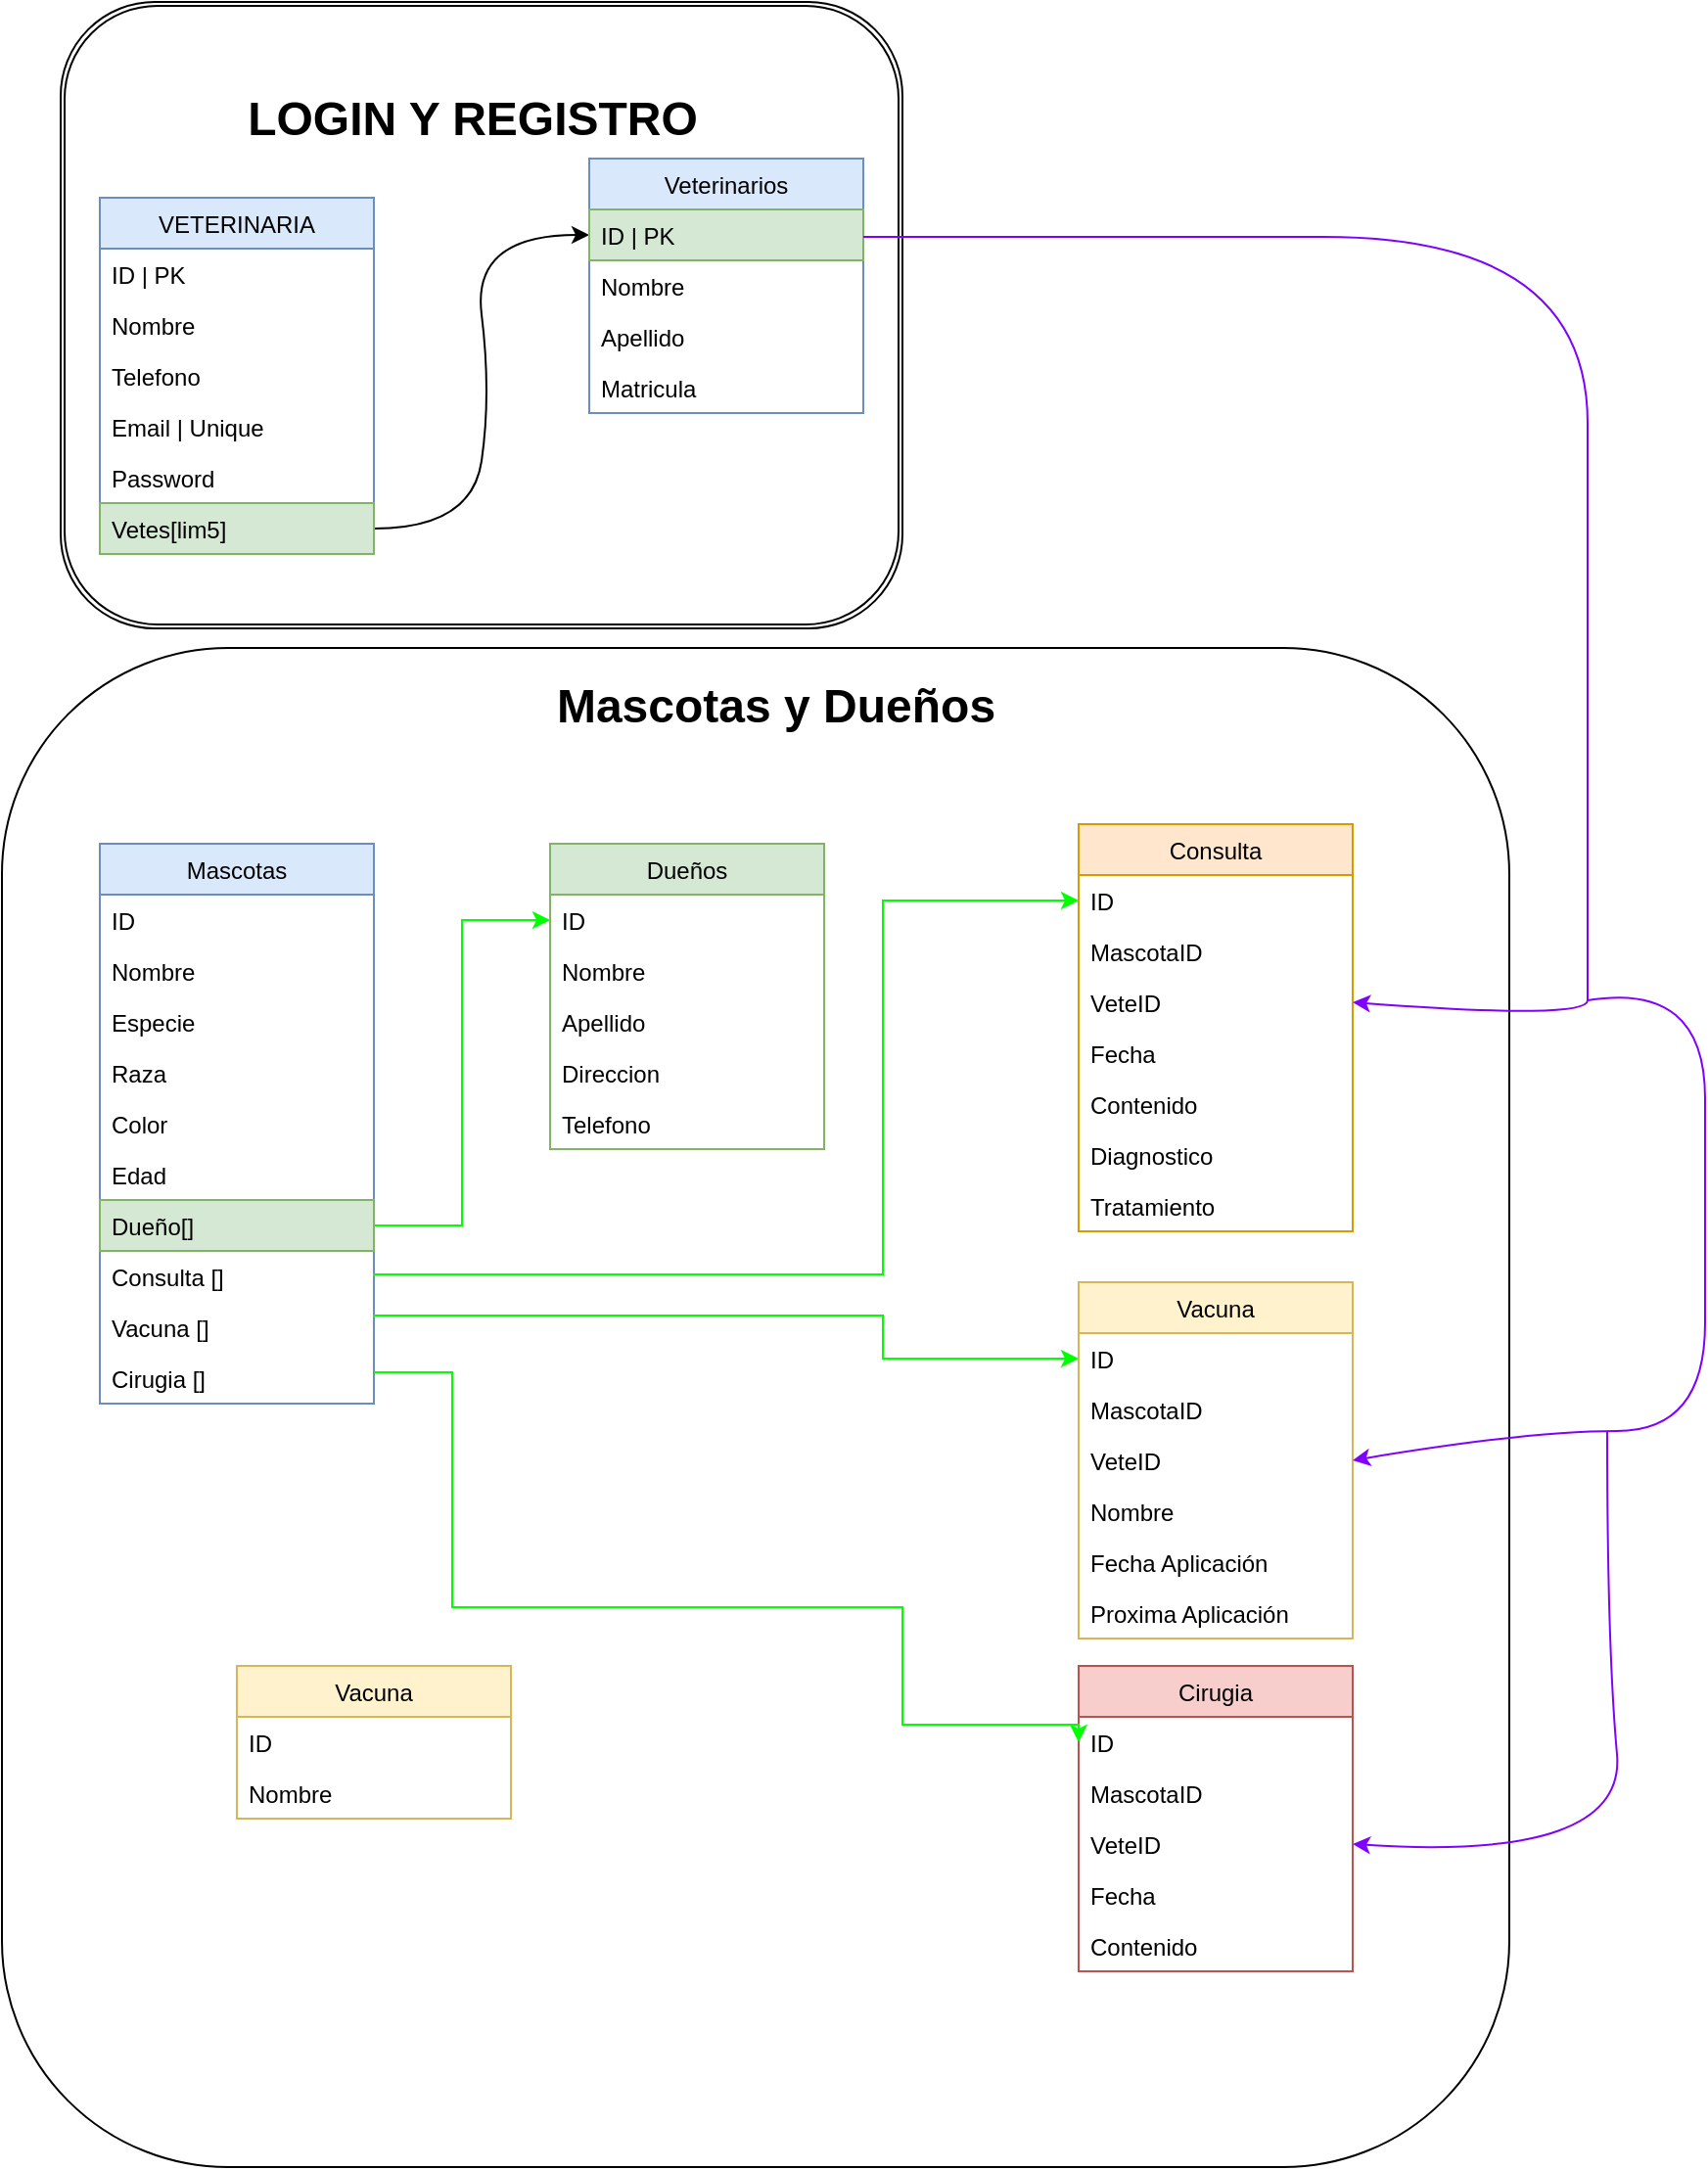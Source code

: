 <mxfile version="14.6.3" type="device"><diagram id="C5RBs43oDa-KdzZeNtuy" name="Page-1"><mxGraphModel dx="1105" dy="3842" grid="1" gridSize="10" guides="1" tooltips="1" connect="1" arrows="1" fold="1" page="1" pageScale="1" pageWidth="1169" pageHeight="1654" math="0" shadow="0"><root><mxCell id="WIyWlLk6GJQsqaUBKTNV-0"/><mxCell id="WIyWlLk6GJQsqaUBKTNV-1" parent="WIyWlLk6GJQsqaUBKTNV-0"/><mxCell id="4ydTMwHmLgqE0QaqOqZU-13" value="" style="shape=ext;double=1;rounded=1;whiteSpace=wrap;html=1;" parent="WIyWlLk6GJQsqaUBKTNV-1" vertex="1"><mxGeometry x="30" y="-3140" width="430" height="320" as="geometry"/></mxCell><mxCell id="4ydTMwHmLgqE0QaqOqZU-16" value="" style="curved=1;endArrow=classic;html=1;entryX=0;entryY=0.5;entryDx=0;entryDy=0;exitX=1;exitY=0.5;exitDx=0;exitDy=0;" parent="WIyWlLk6GJQsqaUBKTNV-1" source="4ydTMwHmLgqE0QaqOqZU-5" target="4ydTMwHmLgqE0QaqOqZU-11" edge="1"><mxGeometry width="50" height="50" relative="1" as="geometry"><mxPoint x="370" y="-2940" as="sourcePoint"/><mxPoint x="420" y="-2990" as="targetPoint"/><Array as="points"><mxPoint x="240" y="-2871"/><mxPoint x="250" y="-2940"/><mxPoint x="240" y="-3021"/></Array></mxGeometry></mxCell><mxCell id="4ydTMwHmLgqE0QaqOqZU-14" value="LOGIN Y REGISTRO" style="text;strokeColor=none;fillColor=none;html=1;fontSize=24;fontStyle=1;verticalAlign=middle;align=center;" parent="WIyWlLk6GJQsqaUBKTNV-1" vertex="1"><mxGeometry x="190" y="-3100" width="100" height="40" as="geometry"/></mxCell><mxCell id="4ydTMwHmLgqE0QaqOqZU-17" value="" style="rounded=1;whiteSpace=wrap;html=1;" parent="WIyWlLk6GJQsqaUBKTNV-1" vertex="1"><mxGeometry y="-2810" width="770" height="776" as="geometry"/></mxCell><mxCell id="4ydTMwHmLgqE0QaqOqZU-19" value="Mascotas y Dueños" style="text;strokeColor=none;fillColor=none;html=1;fontSize=24;fontStyle=1;verticalAlign=middle;align=center;" parent="WIyWlLk6GJQsqaUBKTNV-1" vertex="1"><mxGeometry x="345" y="-2800" width="100" height="40" as="geometry"/></mxCell><mxCell id="4ydTMwHmLgqE0QaqOqZU-42" style="edgeStyle=orthogonalEdgeStyle;rounded=0;orthogonalLoop=1;jettySize=auto;html=1;exitX=1;exitY=0.5;exitDx=0;exitDy=0;entryX=0;entryY=0.5;entryDx=0;entryDy=0;strokeColor=#00FF00;" parent="WIyWlLk6GJQsqaUBKTNV-1" source="4ydTMwHmLgqE0QaqOqZU-30" target="4ydTMwHmLgqE0QaqOqZU-32" edge="1"><mxGeometry relative="1" as="geometry"/></mxCell><mxCell id="4ydTMwHmLgqE0QaqOqZU-0" value="VETERINARIA" style="swimlane;fontStyle=0;childLayout=stackLayout;horizontal=1;startSize=26;fillColor=#dae8fc;horizontalStack=0;resizeParent=1;resizeParentMax=0;resizeLast=0;collapsible=1;marginBottom=0;strokeColor=#6c8ebf;" parent="WIyWlLk6GJQsqaUBKTNV-1" vertex="1"><mxGeometry x="50" y="-3040" width="140" height="182" as="geometry"/></mxCell><mxCell id="4ydTMwHmLgqE0QaqOqZU-6" value="ID | PK" style="text;strokeColor=none;fillColor=none;align=left;verticalAlign=top;spacingLeft=4;spacingRight=4;overflow=hidden;rotatable=0;points=[[0,0.5],[1,0.5]];portConstraint=eastwest;" parent="4ydTMwHmLgqE0QaqOqZU-0" vertex="1"><mxGeometry y="26" width="140" height="26" as="geometry"/></mxCell><mxCell id="4ydTMwHmLgqE0QaqOqZU-1" value="Nombre" style="text;strokeColor=none;fillColor=none;align=left;verticalAlign=top;spacingLeft=4;spacingRight=4;overflow=hidden;rotatable=0;points=[[0,0.5],[1,0.5]];portConstraint=eastwest;" parent="4ydTMwHmLgqE0QaqOqZU-0" vertex="1"><mxGeometry y="52" width="140" height="26" as="geometry"/></mxCell><mxCell id="4ydTMwHmLgqE0QaqOqZU-2" value="Telefono" style="text;strokeColor=none;fillColor=none;align=left;verticalAlign=top;spacingLeft=4;spacingRight=4;overflow=hidden;rotatable=0;points=[[0,0.5],[1,0.5]];portConstraint=eastwest;" parent="4ydTMwHmLgqE0QaqOqZU-0" vertex="1"><mxGeometry y="78" width="140" height="26" as="geometry"/></mxCell><mxCell id="4ydTMwHmLgqE0QaqOqZU-3" value="Email | Unique" style="text;strokeColor=none;fillColor=none;align=left;verticalAlign=top;spacingLeft=4;spacingRight=4;overflow=hidden;rotatable=0;points=[[0,0.5],[1,0.5]];portConstraint=eastwest;" parent="4ydTMwHmLgqE0QaqOqZU-0" vertex="1"><mxGeometry y="104" width="140" height="26" as="geometry"/></mxCell><mxCell id="4ydTMwHmLgqE0QaqOqZU-4" value="Password" style="text;strokeColor=none;fillColor=none;align=left;verticalAlign=top;spacingLeft=4;spacingRight=4;overflow=hidden;rotatable=0;points=[[0,0.5],[1,0.5]];portConstraint=eastwest;" parent="4ydTMwHmLgqE0QaqOqZU-0" vertex="1"><mxGeometry y="130" width="140" height="26" as="geometry"/></mxCell><mxCell id="4ydTMwHmLgqE0QaqOqZU-5" value="Vetes[lim5]" style="text;strokeColor=#82b366;fillColor=#d5e8d4;align=left;verticalAlign=top;spacingLeft=4;spacingRight=4;overflow=hidden;rotatable=0;points=[[0,0.5],[1,0.5]];portConstraint=eastwest;" parent="4ydTMwHmLgqE0QaqOqZU-0" vertex="1"><mxGeometry y="156" width="140" height="26" as="geometry"/></mxCell><mxCell id="4ydTMwHmLgqE0QaqOqZU-7" value="Veterinarios" style="swimlane;fontStyle=0;childLayout=stackLayout;horizontal=1;startSize=26;fillColor=#dae8fc;horizontalStack=0;resizeParent=1;resizeParentMax=0;resizeLast=0;collapsible=1;marginBottom=0;strokeColor=#6c8ebf;" parent="WIyWlLk6GJQsqaUBKTNV-1" vertex="1"><mxGeometry x="300" y="-3060" width="140" height="130" as="geometry"/></mxCell><mxCell id="4ydTMwHmLgqE0QaqOqZU-11" value="ID | PK" style="text;strokeColor=#82b366;fillColor=#d5e8d4;align=left;verticalAlign=top;spacingLeft=4;spacingRight=4;overflow=hidden;rotatable=0;points=[[0,0.5],[1,0.5]];portConstraint=eastwest;" parent="4ydTMwHmLgqE0QaqOqZU-7" vertex="1"><mxGeometry y="26" width="140" height="26" as="geometry"/></mxCell><mxCell id="4ydTMwHmLgqE0QaqOqZU-8" value="Nombre" style="text;strokeColor=none;fillColor=none;align=left;verticalAlign=top;spacingLeft=4;spacingRight=4;overflow=hidden;rotatable=0;points=[[0,0.5],[1,0.5]];portConstraint=eastwest;" parent="4ydTMwHmLgqE0QaqOqZU-7" vertex="1"><mxGeometry y="52" width="140" height="26" as="geometry"/></mxCell><mxCell id="4ydTMwHmLgqE0QaqOqZU-9" value="Apellido" style="text;strokeColor=none;fillColor=none;align=left;verticalAlign=top;spacingLeft=4;spacingRight=4;overflow=hidden;rotatable=0;points=[[0,0.5],[1,0.5]];portConstraint=eastwest;" parent="4ydTMwHmLgqE0QaqOqZU-7" vertex="1"><mxGeometry y="78" width="140" height="26" as="geometry"/></mxCell><mxCell id="4ydTMwHmLgqE0QaqOqZU-10" value="Matricula" style="text;strokeColor=none;fillColor=none;align=left;verticalAlign=top;spacingLeft=4;spacingRight=4;overflow=hidden;rotatable=0;points=[[0,0.5],[1,0.5]];portConstraint=eastwest;" parent="4ydTMwHmLgqE0QaqOqZU-7" vertex="1"><mxGeometry y="104" width="140" height="26" as="geometry"/></mxCell><mxCell id="4ydTMwHmLgqE0QaqOqZU-20" value="Mascotas" style="swimlane;fontStyle=0;childLayout=stackLayout;horizontal=1;startSize=26;fillColor=#dae8fc;horizontalStack=0;resizeParent=1;resizeParentMax=0;resizeLast=0;collapsible=1;marginBottom=0;strokeColor=#6c8ebf;" parent="WIyWlLk6GJQsqaUBKTNV-1" vertex="1"><mxGeometry x="50" y="-2710" width="140" height="286" as="geometry"/></mxCell><mxCell id="4ydTMwHmLgqE0QaqOqZU-24" value="ID" style="text;strokeColor=none;fillColor=none;align=left;verticalAlign=top;spacingLeft=4;spacingRight=4;overflow=hidden;rotatable=0;points=[[0,0.5],[1,0.5]];portConstraint=eastwest;" parent="4ydTMwHmLgqE0QaqOqZU-20" vertex="1"><mxGeometry y="26" width="140" height="26" as="geometry"/></mxCell><mxCell id="4ydTMwHmLgqE0QaqOqZU-21" value="Nombre" style="text;strokeColor=none;fillColor=none;align=left;verticalAlign=top;spacingLeft=4;spacingRight=4;overflow=hidden;rotatable=0;points=[[0,0.5],[1,0.5]];portConstraint=eastwest;" parent="4ydTMwHmLgqE0QaqOqZU-20" vertex="1"><mxGeometry y="52" width="140" height="26" as="geometry"/></mxCell><mxCell id="4ydTMwHmLgqE0QaqOqZU-22" value="Especie" style="text;strokeColor=none;fillColor=none;align=left;verticalAlign=top;spacingLeft=4;spacingRight=4;overflow=hidden;rotatable=0;points=[[0,0.5],[1,0.5]];portConstraint=eastwest;" parent="4ydTMwHmLgqE0QaqOqZU-20" vertex="1"><mxGeometry y="78" width="140" height="26" as="geometry"/></mxCell><mxCell id="4ydTMwHmLgqE0QaqOqZU-23" value="Raza" style="text;strokeColor=none;fillColor=none;align=left;verticalAlign=top;spacingLeft=4;spacingRight=4;overflow=hidden;rotatable=0;points=[[0,0.5],[1,0.5]];portConstraint=eastwest;" parent="4ydTMwHmLgqE0QaqOqZU-20" vertex="1"><mxGeometry y="104" width="140" height="26" as="geometry"/></mxCell><mxCell id="4ydTMwHmLgqE0QaqOqZU-25" value="Color" style="text;strokeColor=none;fillColor=none;align=left;verticalAlign=top;spacingLeft=4;spacingRight=4;overflow=hidden;rotatable=0;points=[[0,0.5],[1,0.5]];portConstraint=eastwest;" parent="4ydTMwHmLgqE0QaqOqZU-20" vertex="1"><mxGeometry y="130" width="140" height="26" as="geometry"/></mxCell><mxCell id="4ydTMwHmLgqE0QaqOqZU-26" value="Edad" style="text;strokeColor=none;fillColor=none;align=left;verticalAlign=top;spacingLeft=4;spacingRight=4;overflow=hidden;rotatable=0;points=[[0,0.5],[1,0.5]];portConstraint=eastwest;" parent="4ydTMwHmLgqE0QaqOqZU-20" vertex="1"><mxGeometry y="156" width="140" height="26" as="geometry"/></mxCell><mxCell id="4ydTMwHmLgqE0QaqOqZU-30" value="Dueño[]" style="text;strokeColor=#82b366;fillColor=#d5e8d4;align=left;verticalAlign=top;spacingLeft=4;spacingRight=4;overflow=hidden;rotatable=0;points=[[0,0.5],[1,0.5]];portConstraint=eastwest;" parent="4ydTMwHmLgqE0QaqOqZU-20" vertex="1"><mxGeometry y="182" width="140" height="26" as="geometry"/></mxCell><mxCell id="f5wsLVUGdqlE2WrLPw7I-13" value="Consulta []" style="text;strokeColor=none;fillColor=none;align=left;verticalAlign=top;spacingLeft=4;spacingRight=4;overflow=hidden;rotatable=0;points=[[0,0.5],[1,0.5]];portConstraint=eastwest;" vertex="1" parent="4ydTMwHmLgqE0QaqOqZU-20"><mxGeometry y="208" width="140" height="26" as="geometry"/></mxCell><mxCell id="f5wsLVUGdqlE2WrLPw7I-14" value="Vacuna []" style="text;strokeColor=none;fillColor=none;align=left;verticalAlign=top;spacingLeft=4;spacingRight=4;overflow=hidden;rotatable=0;points=[[0,0.5],[1,0.5]];portConstraint=eastwest;" vertex="1" parent="4ydTMwHmLgqE0QaqOqZU-20"><mxGeometry y="234" width="140" height="26" as="geometry"/></mxCell><mxCell id="f5wsLVUGdqlE2WrLPw7I-15" value="Cirugia []" style="text;strokeColor=none;fillColor=none;align=left;verticalAlign=top;spacingLeft=4;spacingRight=4;overflow=hidden;rotatable=0;points=[[0,0.5],[1,0.5]];portConstraint=eastwest;" vertex="1" parent="4ydTMwHmLgqE0QaqOqZU-20"><mxGeometry y="260" width="140" height="26" as="geometry"/></mxCell><mxCell id="4ydTMwHmLgqE0QaqOqZU-31" value="Dueños" style="swimlane;fontStyle=0;childLayout=stackLayout;horizontal=1;startSize=26;fillColor=#d5e8d4;horizontalStack=0;resizeParent=1;resizeParentMax=0;resizeLast=0;collapsible=1;marginBottom=0;strokeColor=#82b366;" parent="WIyWlLk6GJQsqaUBKTNV-1" vertex="1"><mxGeometry x="280" y="-2710" width="140" height="156" as="geometry"/></mxCell><mxCell id="4ydTMwHmLgqE0QaqOqZU-32" value="ID" style="text;strokeColor=none;fillColor=none;align=left;verticalAlign=top;spacingLeft=4;spacingRight=4;overflow=hidden;rotatable=0;points=[[0,0.5],[1,0.5]];portConstraint=eastwest;" parent="4ydTMwHmLgqE0QaqOqZU-31" vertex="1"><mxGeometry y="26" width="140" height="26" as="geometry"/></mxCell><mxCell id="4ydTMwHmLgqE0QaqOqZU-33" value="Nombre" style="text;strokeColor=none;fillColor=none;align=left;verticalAlign=top;spacingLeft=4;spacingRight=4;overflow=hidden;rotatable=0;points=[[0,0.5],[1,0.5]];portConstraint=eastwest;" parent="4ydTMwHmLgqE0QaqOqZU-31" vertex="1"><mxGeometry y="52" width="140" height="26" as="geometry"/></mxCell><mxCell id="4ydTMwHmLgqE0QaqOqZU-34" value="Apellido" style="text;strokeColor=none;fillColor=none;align=left;verticalAlign=top;spacingLeft=4;spacingRight=4;overflow=hidden;rotatable=0;points=[[0,0.5],[1,0.5]];portConstraint=eastwest;" parent="4ydTMwHmLgqE0QaqOqZU-31" vertex="1"><mxGeometry y="78" width="140" height="26" as="geometry"/></mxCell><mxCell id="4ydTMwHmLgqE0QaqOqZU-35" value="Direccion" style="text;strokeColor=none;fillColor=none;align=left;verticalAlign=top;spacingLeft=4;spacingRight=4;overflow=hidden;rotatable=0;points=[[0,0.5],[1,0.5]];portConstraint=eastwest;" parent="4ydTMwHmLgqE0QaqOqZU-31" vertex="1"><mxGeometry y="104" width="140" height="26" as="geometry"/></mxCell><mxCell id="4ydTMwHmLgqE0QaqOqZU-36" value="Telefono" style="text;strokeColor=none;fillColor=none;align=left;verticalAlign=top;spacingLeft=4;spacingRight=4;overflow=hidden;rotatable=0;points=[[0,0.5],[1,0.5]];portConstraint=eastwest;" parent="4ydTMwHmLgqE0QaqOqZU-31" vertex="1"><mxGeometry y="130" width="140" height="26" as="geometry"/></mxCell><mxCell id="4ydTMwHmLgqE0QaqOqZU-44" value="Consulta" style="swimlane;fontStyle=0;childLayout=stackLayout;horizontal=1;startSize=26;fillColor=#ffe6cc;horizontalStack=0;resizeParent=1;resizeParentMax=0;resizeLast=0;collapsible=1;marginBottom=0;strokeColor=#d79b00;" parent="WIyWlLk6GJQsqaUBKTNV-1" vertex="1"><mxGeometry x="550" y="-2720" width="140" height="208" as="geometry"/></mxCell><mxCell id="4ydTMwHmLgqE0QaqOqZU-45" value="ID" style="text;strokeColor=none;fillColor=none;align=left;verticalAlign=top;spacingLeft=4;spacingRight=4;overflow=hidden;rotatable=0;points=[[0,0.5],[1,0.5]];portConstraint=eastwest;" parent="4ydTMwHmLgqE0QaqOqZU-44" vertex="1"><mxGeometry y="26" width="140" height="26" as="geometry"/></mxCell><mxCell id="4ydTMwHmLgqE0QaqOqZU-46" value="MascotaID" style="text;strokeColor=none;fillColor=none;align=left;verticalAlign=top;spacingLeft=4;spacingRight=4;overflow=hidden;rotatable=0;points=[[0,0.5],[1,0.5]];portConstraint=eastwest;" parent="4ydTMwHmLgqE0QaqOqZU-44" vertex="1"><mxGeometry y="52" width="140" height="26" as="geometry"/></mxCell><mxCell id="4ydTMwHmLgqE0QaqOqZU-73" value="VeteID" style="text;strokeColor=none;fillColor=none;align=left;verticalAlign=top;spacingLeft=4;spacingRight=4;overflow=hidden;rotatable=0;points=[[0,0.5],[1,0.5]];portConstraint=eastwest;" parent="4ydTMwHmLgqE0QaqOqZU-44" vertex="1"><mxGeometry y="78" width="140" height="26" as="geometry"/></mxCell><mxCell id="4ydTMwHmLgqE0QaqOqZU-66" value="Fecha" style="text;strokeColor=none;fillColor=none;align=left;verticalAlign=top;spacingLeft=4;spacingRight=4;overflow=hidden;rotatable=0;points=[[0,0.5],[1,0.5]];portConstraint=eastwest;" parent="4ydTMwHmLgqE0QaqOqZU-44" vertex="1"><mxGeometry y="104" width="140" height="26" as="geometry"/></mxCell><mxCell id="4ydTMwHmLgqE0QaqOqZU-47" value="Contenido" style="text;strokeColor=none;fillColor=none;align=left;verticalAlign=top;spacingLeft=4;spacingRight=4;overflow=hidden;rotatable=0;points=[[0,0.5],[1,0.5]];portConstraint=eastwest;" parent="4ydTMwHmLgqE0QaqOqZU-44" vertex="1"><mxGeometry y="130" width="140" height="26" as="geometry"/></mxCell><mxCell id="4ydTMwHmLgqE0QaqOqZU-48" value="Diagnostico" style="text;strokeColor=none;fillColor=none;align=left;verticalAlign=top;spacingLeft=4;spacingRight=4;overflow=hidden;rotatable=0;points=[[0,0.5],[1,0.5]];portConstraint=eastwest;" parent="4ydTMwHmLgqE0QaqOqZU-44" vertex="1"><mxGeometry y="156" width="140" height="26" as="geometry"/></mxCell><mxCell id="4ydTMwHmLgqE0QaqOqZU-49" value="Tratamiento" style="text;strokeColor=none;fillColor=none;align=left;verticalAlign=top;spacingLeft=4;spacingRight=4;overflow=hidden;rotatable=0;points=[[0,0.5],[1,0.5]];portConstraint=eastwest;" parent="4ydTMwHmLgqE0QaqOqZU-44" vertex="1"><mxGeometry y="182" width="140" height="26" as="geometry"/></mxCell><mxCell id="4ydTMwHmLgqE0QaqOqZU-56" value="Vacuna" style="swimlane;fontStyle=0;childLayout=stackLayout;horizontal=1;startSize=26;fillColor=#fff2cc;horizontalStack=0;resizeParent=1;resizeParentMax=0;resizeLast=0;collapsible=1;marginBottom=0;strokeColor=#d6b656;" parent="WIyWlLk6GJQsqaUBKTNV-1" vertex="1"><mxGeometry x="550" y="-2486" width="140" height="182" as="geometry"/></mxCell><mxCell id="4ydTMwHmLgqE0QaqOqZU-57" value="ID" style="text;strokeColor=none;fillColor=none;align=left;verticalAlign=top;spacingLeft=4;spacingRight=4;overflow=hidden;rotatable=0;points=[[0,0.5],[1,0.5]];portConstraint=eastwest;" parent="4ydTMwHmLgqE0QaqOqZU-56" vertex="1"><mxGeometry y="26" width="140" height="26" as="geometry"/></mxCell><mxCell id="4ydTMwHmLgqE0QaqOqZU-67" value="MascotaID" style="text;strokeColor=none;fillColor=none;align=left;verticalAlign=top;spacingLeft=4;spacingRight=4;overflow=hidden;rotatable=0;points=[[0,0.5],[1,0.5]];portConstraint=eastwest;" parent="4ydTMwHmLgqE0QaqOqZU-56" vertex="1"><mxGeometry y="52" width="140" height="26" as="geometry"/></mxCell><mxCell id="4ydTMwHmLgqE0QaqOqZU-74" value="VeteID" style="text;strokeColor=none;fillColor=none;align=left;verticalAlign=top;spacingLeft=4;spacingRight=4;overflow=hidden;rotatable=0;points=[[0,0.5],[1,0.5]];portConstraint=eastwest;" parent="4ydTMwHmLgqE0QaqOqZU-56" vertex="1"><mxGeometry y="78" width="140" height="26" as="geometry"/></mxCell><mxCell id="4ydTMwHmLgqE0QaqOqZU-58" value="Nombre" style="text;strokeColor=none;fillColor=none;align=left;verticalAlign=top;spacingLeft=4;spacingRight=4;overflow=hidden;rotatable=0;points=[[0,0.5],[1,0.5]];portConstraint=eastwest;" parent="4ydTMwHmLgqE0QaqOqZU-56" vertex="1"><mxGeometry y="104" width="140" height="26" as="geometry"/></mxCell><mxCell id="4ydTMwHmLgqE0QaqOqZU-59" value="Fecha Aplicación" style="text;strokeColor=none;fillColor=none;align=left;verticalAlign=top;spacingLeft=4;spacingRight=4;overflow=hidden;rotatable=0;points=[[0,0.5],[1,0.5]];portConstraint=eastwest;" parent="4ydTMwHmLgqE0QaqOqZU-56" vertex="1"><mxGeometry y="130" width="140" height="26" as="geometry"/></mxCell><mxCell id="4ydTMwHmLgqE0QaqOqZU-60" value="Proxima Aplicación" style="text;strokeColor=none;fillColor=none;align=left;verticalAlign=top;spacingLeft=4;spacingRight=4;overflow=hidden;rotatable=0;points=[[0,0.5],[1,0.5]];portConstraint=eastwest;" parent="4ydTMwHmLgqE0QaqOqZU-56" vertex="1"><mxGeometry y="156" width="140" height="26" as="geometry"/></mxCell><mxCell id="4ydTMwHmLgqE0QaqOqZU-50" value="Cirugia" style="swimlane;fontStyle=0;childLayout=stackLayout;horizontal=1;startSize=26;fillColor=#f8cecc;horizontalStack=0;resizeParent=1;resizeParentMax=0;resizeLast=0;collapsible=1;marginBottom=0;strokeColor=#b85450;" parent="WIyWlLk6GJQsqaUBKTNV-1" vertex="1"><mxGeometry x="550" y="-2290" width="140" height="156" as="geometry"/></mxCell><mxCell id="4ydTMwHmLgqE0QaqOqZU-51" value="ID" style="text;strokeColor=none;fillColor=none;align=left;verticalAlign=top;spacingLeft=4;spacingRight=4;overflow=hidden;rotatable=0;points=[[0,0.5],[1,0.5]];portConstraint=eastwest;" parent="4ydTMwHmLgqE0QaqOqZU-50" vertex="1"><mxGeometry y="26" width="140" height="26" as="geometry"/></mxCell><mxCell id="4ydTMwHmLgqE0QaqOqZU-68" value="MascotaID" style="text;strokeColor=none;fillColor=none;align=left;verticalAlign=top;spacingLeft=4;spacingRight=4;overflow=hidden;rotatable=0;points=[[0,0.5],[1,0.5]];portConstraint=eastwest;" parent="4ydTMwHmLgqE0QaqOqZU-50" vertex="1"><mxGeometry y="52" width="140" height="26" as="geometry"/></mxCell><mxCell id="4ydTMwHmLgqE0QaqOqZU-75" value="VeteID" style="text;strokeColor=none;fillColor=none;align=left;verticalAlign=top;spacingLeft=4;spacingRight=4;overflow=hidden;rotatable=0;points=[[0,0.5],[1,0.5]];portConstraint=eastwest;" parent="4ydTMwHmLgqE0QaqOqZU-50" vertex="1"><mxGeometry y="78" width="140" height="26" as="geometry"/></mxCell><mxCell id="4ydTMwHmLgqE0QaqOqZU-52" value="Fecha" style="text;strokeColor=none;fillColor=none;align=left;verticalAlign=top;spacingLeft=4;spacingRight=4;overflow=hidden;rotatable=0;points=[[0,0.5],[1,0.5]];portConstraint=eastwest;" parent="4ydTMwHmLgqE0QaqOqZU-50" vertex="1"><mxGeometry y="104" width="140" height="26" as="geometry"/></mxCell><mxCell id="4ydTMwHmLgqE0QaqOqZU-53" value="Contenido" style="text;strokeColor=none;fillColor=none;align=left;verticalAlign=top;spacingLeft=4;spacingRight=4;overflow=hidden;rotatable=0;points=[[0,0.5],[1,0.5]];portConstraint=eastwest;" parent="4ydTMwHmLgqE0QaqOqZU-50" vertex="1"><mxGeometry y="130" width="140" height="26" as="geometry"/></mxCell><mxCell id="4ydTMwHmLgqE0QaqOqZU-76" value="" style="curved=1;endArrow=classic;html=1;entryX=1;entryY=0.5;entryDx=0;entryDy=0;strokeColor=#7F00FF;" parent="WIyWlLk6GJQsqaUBKTNV-1" target="4ydTMwHmLgqE0QaqOqZU-73" edge="1"><mxGeometry width="50" height="50" relative="1" as="geometry"><mxPoint x="440" y="-3020" as="sourcePoint"/><mxPoint x="490" y="-3070" as="targetPoint"/><Array as="points"><mxPoint x="540" y="-3020"/><mxPoint x="810" y="-3020"/><mxPoint x="810" y="-2830"/><mxPoint x="810" y="-2720"/><mxPoint x="810" y="-2670"/><mxPoint x="810" y="-2640"/><mxPoint x="810" y="-2620"/></Array></mxGeometry></mxCell><mxCell id="4ydTMwHmLgqE0QaqOqZU-77" value="" style="curved=1;endArrow=classic;html=1;entryX=1;entryY=0.5;entryDx=0;entryDy=0;strokeColor=#7F00FF;" parent="WIyWlLk6GJQsqaUBKTNV-1" target="4ydTMwHmLgqE0QaqOqZU-74" edge="1"><mxGeometry width="50" height="50" relative="1" as="geometry"><mxPoint x="810" y="-2630" as="sourcePoint"/><mxPoint x="860" y="-2680" as="targetPoint"/><Array as="points"><mxPoint x="870" y="-2640"/><mxPoint x="870" y="-2520"/><mxPoint x="870" y="-2410"/><mxPoint x="780" y="-2410"/></Array></mxGeometry></mxCell><mxCell id="4ydTMwHmLgqE0QaqOqZU-78" value="" style="curved=1;endArrow=classic;html=1;entryX=1;entryY=0.5;entryDx=0;entryDy=0;strokeColor=#7F00FF;" parent="WIyWlLk6GJQsqaUBKTNV-1" target="4ydTMwHmLgqE0QaqOqZU-75" edge="1"><mxGeometry width="50" height="50" relative="1" as="geometry"><mxPoint x="820" y="-2410" as="sourcePoint"/><mxPoint x="820" y="-2470" as="targetPoint"/><Array as="points"><mxPoint x="820" y="-2410"/><mxPoint x="820" y="-2300"/><mxPoint x="830" y="-2190"/></Array></mxGeometry></mxCell><mxCell id="f5wsLVUGdqlE2WrLPw7I-16" style="edgeStyle=orthogonalEdgeStyle;rounded=0;orthogonalLoop=1;jettySize=auto;html=1;exitX=1;exitY=0.5;exitDx=0;exitDy=0;entryX=0;entryY=0.5;entryDx=0;entryDy=0;strokeColor=#00FF00;" edge="1" parent="WIyWlLk6GJQsqaUBKTNV-1" source="f5wsLVUGdqlE2WrLPw7I-13" target="4ydTMwHmLgqE0QaqOqZU-45"><mxGeometry relative="1" as="geometry"><mxPoint x="200" y="-2505" as="sourcePoint"/><mxPoint x="290" y="-2661" as="targetPoint"/><Array as="points"><mxPoint x="190" y="-2490"/><mxPoint x="450" y="-2490"/><mxPoint x="450" y="-2681"/></Array></mxGeometry></mxCell><mxCell id="f5wsLVUGdqlE2WrLPw7I-17" style="edgeStyle=orthogonalEdgeStyle;rounded=0;orthogonalLoop=1;jettySize=auto;html=1;exitX=1;exitY=0.5;exitDx=0;exitDy=0;entryX=0;entryY=0.5;entryDx=0;entryDy=0;strokeColor=#00FF00;" edge="1" parent="WIyWlLk6GJQsqaUBKTNV-1" target="4ydTMwHmLgqE0QaqOqZU-57"><mxGeometry relative="1" as="geometry"><mxPoint x="190" y="-2468" as="sourcePoint"/><mxPoint x="550" y="-2660" as="targetPoint"/><Array as="points"><mxPoint x="190" y="-2469"/><mxPoint x="450" y="-2469"/><mxPoint x="450" y="-2447"/></Array></mxGeometry></mxCell><mxCell id="f5wsLVUGdqlE2WrLPw7I-18" style="edgeStyle=orthogonalEdgeStyle;rounded=0;orthogonalLoop=1;jettySize=auto;html=1;entryX=0;entryY=0.5;entryDx=0;entryDy=0;strokeColor=#00FF00;" edge="1" parent="WIyWlLk6GJQsqaUBKTNV-1" target="4ydTMwHmLgqE0QaqOqZU-51"><mxGeometry relative="1" as="geometry"><mxPoint x="190" y="-2440" as="sourcePoint"/><mxPoint x="560" y="-2437" as="targetPoint"/><Array as="points"><mxPoint x="230" y="-2440"/><mxPoint x="230" y="-2320"/><mxPoint x="460" y="-2320"/><mxPoint x="460" y="-2260"/><mxPoint x="550" y="-2260"/></Array></mxGeometry></mxCell><mxCell id="f5wsLVUGdqlE2WrLPw7I-19" value="Vacuna" style="swimlane;fontStyle=0;childLayout=stackLayout;horizontal=1;startSize=26;fillColor=#fff2cc;horizontalStack=0;resizeParent=1;resizeParentMax=0;resizeLast=0;collapsible=1;marginBottom=0;strokeColor=#d6b656;" vertex="1" parent="WIyWlLk6GJQsqaUBKTNV-1"><mxGeometry x="120" y="-2290" width="140" height="78" as="geometry"/></mxCell><mxCell id="f5wsLVUGdqlE2WrLPw7I-20" value="ID" style="text;strokeColor=none;fillColor=none;align=left;verticalAlign=top;spacingLeft=4;spacingRight=4;overflow=hidden;rotatable=0;points=[[0,0.5],[1,0.5]];portConstraint=eastwest;" vertex="1" parent="f5wsLVUGdqlE2WrLPw7I-19"><mxGeometry y="26" width="140" height="26" as="geometry"/></mxCell><mxCell id="f5wsLVUGdqlE2WrLPw7I-23" value="Nombre" style="text;strokeColor=none;fillColor=none;align=left;verticalAlign=top;spacingLeft=4;spacingRight=4;overflow=hidden;rotatable=0;points=[[0,0.5],[1,0.5]];portConstraint=eastwest;" vertex="1" parent="f5wsLVUGdqlE2WrLPw7I-19"><mxGeometry y="52" width="140" height="26" as="geometry"/></mxCell></root></mxGraphModel></diagram></mxfile>